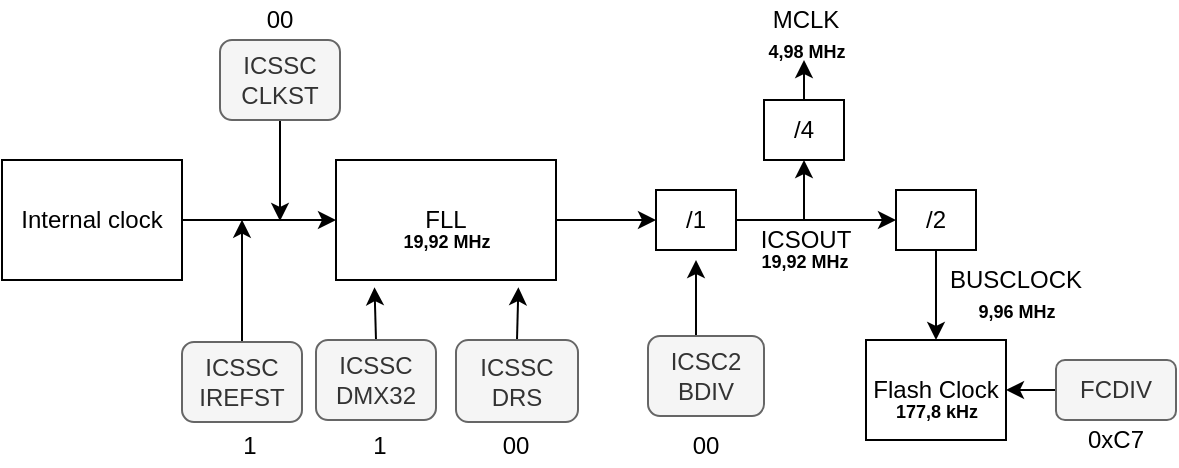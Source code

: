 <mxfile version="13.9.9" type="device"><diagram id="b7xpk7i91G4YxtdjE_pV" name="Page-1"><mxGraphModel dx="865" dy="507" grid="0" gridSize="10" guides="1" tooltips="1" connect="1" arrows="1" fold="1" page="1" pageScale="1" pageWidth="827" pageHeight="1169" math="0" shadow="0"><root><mxCell id="0"/><mxCell id="1" parent="0"/><mxCell id="pF8RZQQbLw2tNvzroKpS-8" style="edgeStyle=orthogonalEdgeStyle;rounded=0;orthogonalLoop=1;jettySize=auto;html=1;exitX=1;exitY=0.5;exitDx=0;exitDy=0;entryX=0;entryY=0.5;entryDx=0;entryDy=0;" edge="1" parent="1" source="pF8RZQQbLw2tNvzroKpS-1" target="pF8RZQQbLw2tNvzroKpS-2"><mxGeometry relative="1" as="geometry"/></mxCell><mxCell id="pF8RZQQbLw2tNvzroKpS-1" value="Internal clock" style="rounded=0;whiteSpace=wrap;html=1;" vertex="1" parent="1"><mxGeometry x="13" y="210" width="90" height="60" as="geometry"/></mxCell><mxCell id="pF8RZQQbLw2tNvzroKpS-10" style="edgeStyle=orthogonalEdgeStyle;rounded=0;orthogonalLoop=1;jettySize=auto;html=1;exitX=1;exitY=0.5;exitDx=0;exitDy=0;entryX=0;entryY=0.5;entryDx=0;entryDy=0;" edge="1" parent="1" source="pF8RZQQbLw2tNvzroKpS-2" target="pF8RZQQbLw2tNvzroKpS-3"><mxGeometry relative="1" as="geometry"/></mxCell><mxCell id="pF8RZQQbLw2tNvzroKpS-2" value="FLL" style="rounded=0;whiteSpace=wrap;html=1;" vertex="1" parent="1"><mxGeometry x="180" y="210" width="110" height="60" as="geometry"/></mxCell><mxCell id="pF8RZQQbLw2tNvzroKpS-11" style="edgeStyle=orthogonalEdgeStyle;rounded=0;orthogonalLoop=1;jettySize=auto;html=1;exitX=1;exitY=0.5;exitDx=0;exitDy=0;entryX=0.5;entryY=1;entryDx=0;entryDy=0;" edge="1" parent="1" source="pF8RZQQbLw2tNvzroKpS-3" target="pF8RZQQbLw2tNvzroKpS-7"><mxGeometry relative="1" as="geometry"/></mxCell><mxCell id="pF8RZQQbLw2tNvzroKpS-15" style="edgeStyle=orthogonalEdgeStyle;rounded=0;orthogonalLoop=1;jettySize=auto;html=1;exitX=1;exitY=0.5;exitDx=0;exitDy=0;entryX=0;entryY=0.5;entryDx=0;entryDy=0;" edge="1" parent="1" source="pF8RZQQbLw2tNvzroKpS-3" target="pF8RZQQbLw2tNvzroKpS-14"><mxGeometry relative="1" as="geometry"/></mxCell><mxCell id="pF8RZQQbLw2tNvzroKpS-3" value="/1" style="rounded=0;whiteSpace=wrap;html=1;" vertex="1" parent="1"><mxGeometry x="340" y="225" width="40" height="30" as="geometry"/></mxCell><mxCell id="pF8RZQQbLw2tNvzroKpS-19" style="edgeStyle=orthogonalEdgeStyle;rounded=0;orthogonalLoop=1;jettySize=auto;html=1;exitX=0.5;exitY=0;exitDx=0;exitDy=0;" edge="1" parent="1" source="pF8RZQQbLw2tNvzroKpS-6"><mxGeometry relative="1" as="geometry"><mxPoint x="360" y="260" as="targetPoint"/></mxGeometry></mxCell><mxCell id="pF8RZQQbLw2tNvzroKpS-6" value="ICSC2&lt;br&gt;BDIV" style="rounded=1;whiteSpace=wrap;html=1;fillColor=#f5f5f5;strokeColor=#666666;fontColor=#333333;" vertex="1" parent="1"><mxGeometry x="336" y="298" width="58" height="40" as="geometry"/></mxCell><mxCell id="pF8RZQQbLw2tNvzroKpS-28" style="edgeStyle=orthogonalEdgeStyle;rounded=0;orthogonalLoop=1;jettySize=auto;html=1;exitX=0.5;exitY=0;exitDx=0;exitDy=0;" edge="1" parent="1" source="pF8RZQQbLw2tNvzroKpS-7"><mxGeometry relative="1" as="geometry"><mxPoint x="414" y="160" as="targetPoint"/></mxGeometry></mxCell><mxCell id="pF8RZQQbLw2tNvzroKpS-7" value="/4" style="rounded=0;whiteSpace=wrap;html=1;" vertex="1" parent="1"><mxGeometry x="394" y="180" width="40" height="30" as="geometry"/></mxCell><mxCell id="pF8RZQQbLw2tNvzroKpS-16" style="edgeStyle=orthogonalEdgeStyle;rounded=0;orthogonalLoop=1;jettySize=auto;html=1;exitX=0.5;exitY=0;exitDx=0;exitDy=0;entryX=0.829;entryY=1.06;entryDx=0;entryDy=0;entryPerimeter=0;" edge="1" parent="1" source="pF8RZQQbLw2tNvzroKpS-12" target="pF8RZQQbLw2tNvzroKpS-2"><mxGeometry relative="1" as="geometry"/></mxCell><mxCell id="pF8RZQQbLw2tNvzroKpS-12" value="ICSSC&lt;br&gt;DRS" style="rounded=1;whiteSpace=wrap;html=1;fillColor=#f5f5f5;strokeColor=#666666;fontColor=#333333;" vertex="1" parent="1"><mxGeometry x="240" y="300" width="61" height="41" as="geometry"/></mxCell><mxCell id="pF8RZQQbLw2tNvzroKpS-18" style="edgeStyle=orthogonalEdgeStyle;rounded=0;orthogonalLoop=1;jettySize=auto;html=1;exitX=0.5;exitY=0;exitDx=0;exitDy=0;entryX=0.175;entryY=1.06;entryDx=0;entryDy=0;entryPerimeter=0;" edge="1" parent="1" source="pF8RZQQbLw2tNvzroKpS-13" target="pF8RZQQbLw2tNvzroKpS-2"><mxGeometry relative="1" as="geometry"/></mxCell><mxCell id="pF8RZQQbLw2tNvzroKpS-13" value="ICSSC&lt;br&gt;DMX32" style="rounded=1;whiteSpace=wrap;html=1;fillColor=#f5f5f5;strokeColor=#666666;fontColor=#333333;" vertex="1" parent="1"><mxGeometry x="170" y="300" width="60" height="40" as="geometry"/></mxCell><mxCell id="pF8RZQQbLw2tNvzroKpS-21" style="edgeStyle=orthogonalEdgeStyle;rounded=0;orthogonalLoop=1;jettySize=auto;html=1;exitX=0.5;exitY=1;exitDx=0;exitDy=0;entryX=0.5;entryY=0;entryDx=0;entryDy=0;" edge="1" parent="1" source="pF8RZQQbLw2tNvzroKpS-14" target="pF8RZQQbLw2tNvzroKpS-20"><mxGeometry relative="1" as="geometry"/></mxCell><mxCell id="pF8RZQQbLw2tNvzroKpS-14" value="/2" style="rounded=0;whiteSpace=wrap;html=1;" vertex="1" parent="1"><mxGeometry x="460" y="225" width="40" height="30" as="geometry"/></mxCell><mxCell id="pF8RZQQbLw2tNvzroKpS-20" value="Flash Clock" style="rounded=0;whiteSpace=wrap;html=1;" vertex="1" parent="1"><mxGeometry x="445" y="300" width="70" height="50" as="geometry"/></mxCell><mxCell id="pF8RZQQbLw2tNvzroKpS-24" style="edgeStyle=orthogonalEdgeStyle;rounded=0;orthogonalLoop=1;jettySize=auto;html=1;exitX=0;exitY=0.5;exitDx=0;exitDy=0;entryX=1;entryY=0.5;entryDx=0;entryDy=0;" edge="1" parent="1" source="pF8RZQQbLw2tNvzroKpS-23" target="pF8RZQQbLw2tNvzroKpS-20"><mxGeometry relative="1" as="geometry"/></mxCell><mxCell id="pF8RZQQbLw2tNvzroKpS-23" value="FCDIV" style="rounded=1;whiteSpace=wrap;html=1;fillColor=#f5f5f5;strokeColor=#666666;fontColor=#333333;" vertex="1" parent="1"><mxGeometry x="540" y="310" width="60" height="30" as="geometry"/></mxCell><mxCell id="pF8RZQQbLw2tNvzroKpS-25" value="ICSOUT" style="text;html=1;strokeColor=none;fillColor=none;align=center;verticalAlign=middle;whiteSpace=wrap;rounded=0;" vertex="1" parent="1"><mxGeometry x="385" y="240" width="60" height="20" as="geometry"/></mxCell><mxCell id="pF8RZQQbLw2tNvzroKpS-27" value="BUSCLOCK" style="text;html=1;strokeColor=none;fillColor=none;align=center;verticalAlign=middle;whiteSpace=wrap;rounded=0;" vertex="1" parent="1"><mxGeometry x="480" y="260" width="80" height="20" as="geometry"/></mxCell><mxCell id="pF8RZQQbLw2tNvzroKpS-29" value="MCLK" style="text;html=1;strokeColor=none;fillColor=none;align=center;verticalAlign=middle;whiteSpace=wrap;rounded=0;" vertex="1" parent="1"><mxGeometry x="375" y="130" width="80" height="20" as="geometry"/></mxCell><mxCell id="pF8RZQQbLw2tNvzroKpS-30" value="1" style="text;html=1;strokeColor=none;fillColor=none;align=center;verticalAlign=middle;whiteSpace=wrap;rounded=0;" vertex="1" parent="1"><mxGeometry x="182" y="343" width="40" height="20" as="geometry"/></mxCell><mxCell id="pF8RZQQbLw2tNvzroKpS-31" value="00" style="text;html=1;strokeColor=none;fillColor=none;align=center;verticalAlign=middle;whiteSpace=wrap;rounded=0;" vertex="1" parent="1"><mxGeometry x="250" y="343" width="40" height="20" as="geometry"/></mxCell><mxCell id="pF8RZQQbLw2tNvzroKpS-32" value="00" style="text;html=1;strokeColor=none;fillColor=none;align=center;verticalAlign=middle;whiteSpace=wrap;rounded=0;" vertex="1" parent="1"><mxGeometry x="345" y="343" width="40" height="20" as="geometry"/></mxCell><mxCell id="pF8RZQQbLw2tNvzroKpS-33" value="0xC7" style="text;html=1;strokeColor=none;fillColor=none;align=center;verticalAlign=middle;whiteSpace=wrap;rounded=0;" vertex="1" parent="1"><mxGeometry x="550" y="340" width="40" height="20" as="geometry"/></mxCell><mxCell id="pF8RZQQbLw2tNvzroKpS-34" value="&lt;b&gt;&lt;font style=&quot;font-size: 9px&quot;&gt;19,92 MHz&lt;/font&gt;&lt;/b&gt;" style="text;html=1;strokeColor=none;fillColor=none;align=center;verticalAlign=middle;whiteSpace=wrap;rounded=0;" vertex="1" parent="1"><mxGeometry x="207.5" y="245" width="55" height="10" as="geometry"/></mxCell><mxCell id="pF8RZQQbLw2tNvzroKpS-35" value="&lt;b&gt;&lt;font style=&quot;font-size: 9px&quot;&gt;19,92 MHz&lt;/font&gt;&lt;/b&gt;" style="text;html=1;strokeColor=none;fillColor=none;align=center;verticalAlign=middle;whiteSpace=wrap;rounded=0;" vertex="1" parent="1"><mxGeometry x="386.5" y="255" width="55" height="10" as="geometry"/></mxCell><mxCell id="pF8RZQQbLw2tNvzroKpS-37" value="&lt;b&gt;&lt;font style=&quot;font-size: 9px&quot;&gt;9,96 MHz&lt;/font&gt;&lt;/b&gt;" style="text;html=1;strokeColor=none;fillColor=none;align=center;verticalAlign=middle;whiteSpace=wrap;rounded=0;" vertex="1" parent="1"><mxGeometry x="492.5" y="280" width="55" height="10" as="geometry"/></mxCell><mxCell id="pF8RZQQbLw2tNvzroKpS-40" value="&lt;b&gt;&lt;font style=&quot;font-size: 9px&quot;&gt;177,8 kHz&lt;/font&gt;&lt;/b&gt;" style="text;html=1;strokeColor=none;fillColor=none;align=center;verticalAlign=middle;whiteSpace=wrap;rounded=0;" vertex="1" parent="1"><mxGeometry x="452.5" y="330" width="55" height="10" as="geometry"/></mxCell><mxCell id="pF8RZQQbLw2tNvzroKpS-41" value="&lt;b&gt;&lt;font style=&quot;font-size: 9px&quot;&gt;4,98 MHz&lt;/font&gt;&lt;/b&gt;" style="text;html=1;strokeColor=none;fillColor=none;align=center;verticalAlign=middle;whiteSpace=wrap;rounded=0;" vertex="1" parent="1"><mxGeometry x="387.5" y="150" width="55" height="10" as="geometry"/></mxCell><mxCell id="pF8RZQQbLw2tNvzroKpS-44" style="edgeStyle=orthogonalEdgeStyle;rounded=0;orthogonalLoop=1;jettySize=auto;html=1;" edge="1" parent="1" source="pF8RZQQbLw2tNvzroKpS-43"><mxGeometry relative="1" as="geometry"><mxPoint x="133" y="239.833" as="targetPoint"/></mxGeometry></mxCell><mxCell id="pF8RZQQbLw2tNvzroKpS-43" value="ICSSC&lt;br&gt;IREFST" style="rounded=1;whiteSpace=wrap;html=1;fillColor=#f5f5f5;strokeColor=#666666;fontColor=#333333;" vertex="1" parent="1"><mxGeometry x="103" y="301" width="60" height="40" as="geometry"/></mxCell><mxCell id="pF8RZQQbLw2tNvzroKpS-46" style="edgeStyle=orthogonalEdgeStyle;rounded=0;orthogonalLoop=1;jettySize=auto;html=1;" edge="1" parent="1" source="pF8RZQQbLw2tNvzroKpS-45"><mxGeometry relative="1" as="geometry"><mxPoint x="152.0" y="240.5" as="targetPoint"/></mxGeometry></mxCell><mxCell id="pF8RZQQbLw2tNvzroKpS-45" value="ICSSC&lt;br&gt;CLKST" style="rounded=1;whiteSpace=wrap;html=1;fillColor=#f5f5f5;strokeColor=#666666;fontColor=#333333;" vertex="1" parent="1"><mxGeometry x="122" y="150" width="60" height="40" as="geometry"/></mxCell><mxCell id="pF8RZQQbLw2tNvzroKpS-48" value="1" style="text;html=1;strokeColor=none;fillColor=none;align=center;verticalAlign=middle;whiteSpace=wrap;rounded=0;" vertex="1" parent="1"><mxGeometry x="117" y="343" width="40" height="20" as="geometry"/></mxCell><mxCell id="pF8RZQQbLw2tNvzroKpS-49" value="00" style="text;html=1;strokeColor=none;fillColor=none;align=center;verticalAlign=middle;whiteSpace=wrap;rounded=0;" vertex="1" parent="1"><mxGeometry x="132" y="130" width="40" height="20" as="geometry"/></mxCell></root></mxGraphModel></diagram></mxfile>